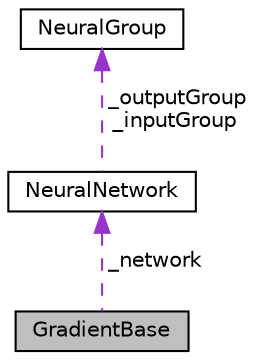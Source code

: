 digraph "GradientBase"
{
  edge [fontname="Helvetica",fontsize="10",labelfontname="Helvetica",labelfontsize="10"];
  node [fontname="Helvetica",fontsize="10",shape=record];
  Node1 [label="GradientBase",height=0.2,width=0.4,color="black", fillcolor="grey75", style="filled", fontcolor="black"];
  Node2 -> Node1 [dir="back",color="darkorchid3",fontsize="10",style="dashed",label=" _network" ,fontname="Helvetica"];
  Node2 [label="NeuralNetwork",height=0.2,width=0.4,color="black", fillcolor="white", style="filled",URL="$class_neural_network.html"];
  Node3 -> Node2 [dir="back",color="darkorchid3",fontsize="10",style="dashed",label=" _outputGroup\n_inputGroup" ,fontname="Helvetica"];
  Node3 [label="NeuralGroup",height=0.2,width=0.4,color="black", fillcolor="white", style="filled",URL="$class_neural_group.html"];
}
